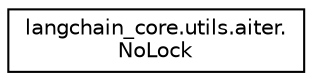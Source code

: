 digraph "Graphical Class Hierarchy"
{
 // LATEX_PDF_SIZE
  edge [fontname="Helvetica",fontsize="10",labelfontname="Helvetica",labelfontsize="10"];
  node [fontname="Helvetica",fontsize="10",shape=record];
  rankdir="LR";
  Node0 [label="langchain_core.utils.aiter.\lNoLock",height=0.2,width=0.4,color="black", fillcolor="white", style="filled",URL="$classlangchain__core_1_1utils_1_1aiter_1_1NoLock.html",tooltip=" "];
}
